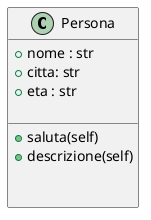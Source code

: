 @startuml a

class Persona {
    +nome : str
    +citta: str
    +eta : str

    __
    +saluta(self)
    +descrizione(self)


}

@enduml